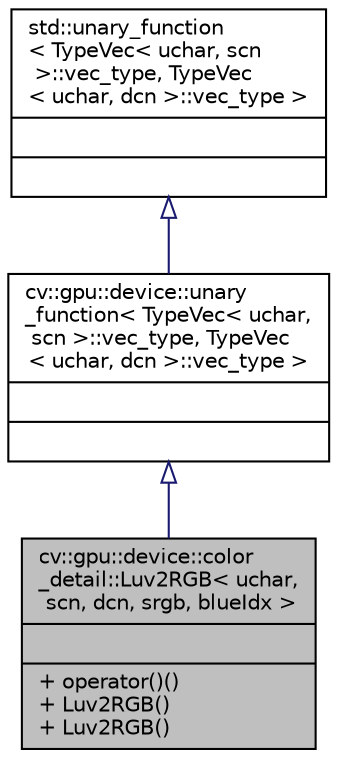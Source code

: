digraph "cv::gpu::device::color_detail::Luv2RGB&lt; uchar, scn, dcn, srgb, blueIdx &gt;"
{
 // LATEX_PDF_SIZE
  edge [fontname="Helvetica",fontsize="10",labelfontname="Helvetica",labelfontsize="10"];
  node [fontname="Helvetica",fontsize="10",shape=record];
  Node1 [label="{cv::gpu::device::color\l_detail::Luv2RGB\< uchar,\l scn, dcn, srgb, blueIdx \>\n||+ operator()()\l+ Luv2RGB()\l+ Luv2RGB()\l}",height=0.2,width=0.4,color="black", fillcolor="grey75", style="filled", fontcolor="black",tooltip=" "];
  Node2 -> Node1 [dir="back",color="midnightblue",fontsize="10",style="solid",arrowtail="onormal",fontname="Helvetica"];
  Node2 [label="{cv::gpu::device::unary\l_function\< TypeVec\< uchar,\l scn \>::vec_type, TypeVec\l\< uchar, dcn \>::vec_type \>\n||}",height=0.2,width=0.4,color="black", fillcolor="white", style="filled",URL="$structcv_1_1gpu_1_1device_1_1unary__function.html",tooltip=" "];
  Node3 -> Node2 [dir="back",color="midnightblue",fontsize="10",style="solid",arrowtail="onormal",fontname="Helvetica"];
  Node3 [label="{std::unary_function\l\< TypeVec\< uchar, scn\l \>::vec_type, TypeVec\l\< uchar, dcn \>::vec_type \>\n||}",height=0.2,width=0.4,color="black", fillcolor="white", style="filled",tooltip=" "];
}
